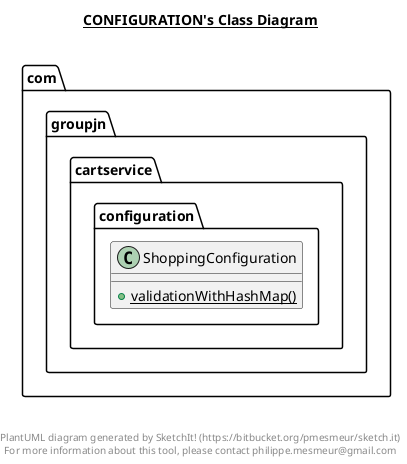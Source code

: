 @startuml

title __CONFIGURATION's Class Diagram__\n

  namespace com.groupjn.cartservice {
    namespace configuration {
      class com.groupjn.cartservice.configuration.ShoppingConfiguration {
          {static} + validationWithHashMap()
      }
    }
  }
  



right footer


PlantUML diagram generated by SketchIt! (https://bitbucket.org/pmesmeur/sketch.it)
For more information about this tool, please contact philippe.mesmeur@gmail.com
endfooter

@enduml
